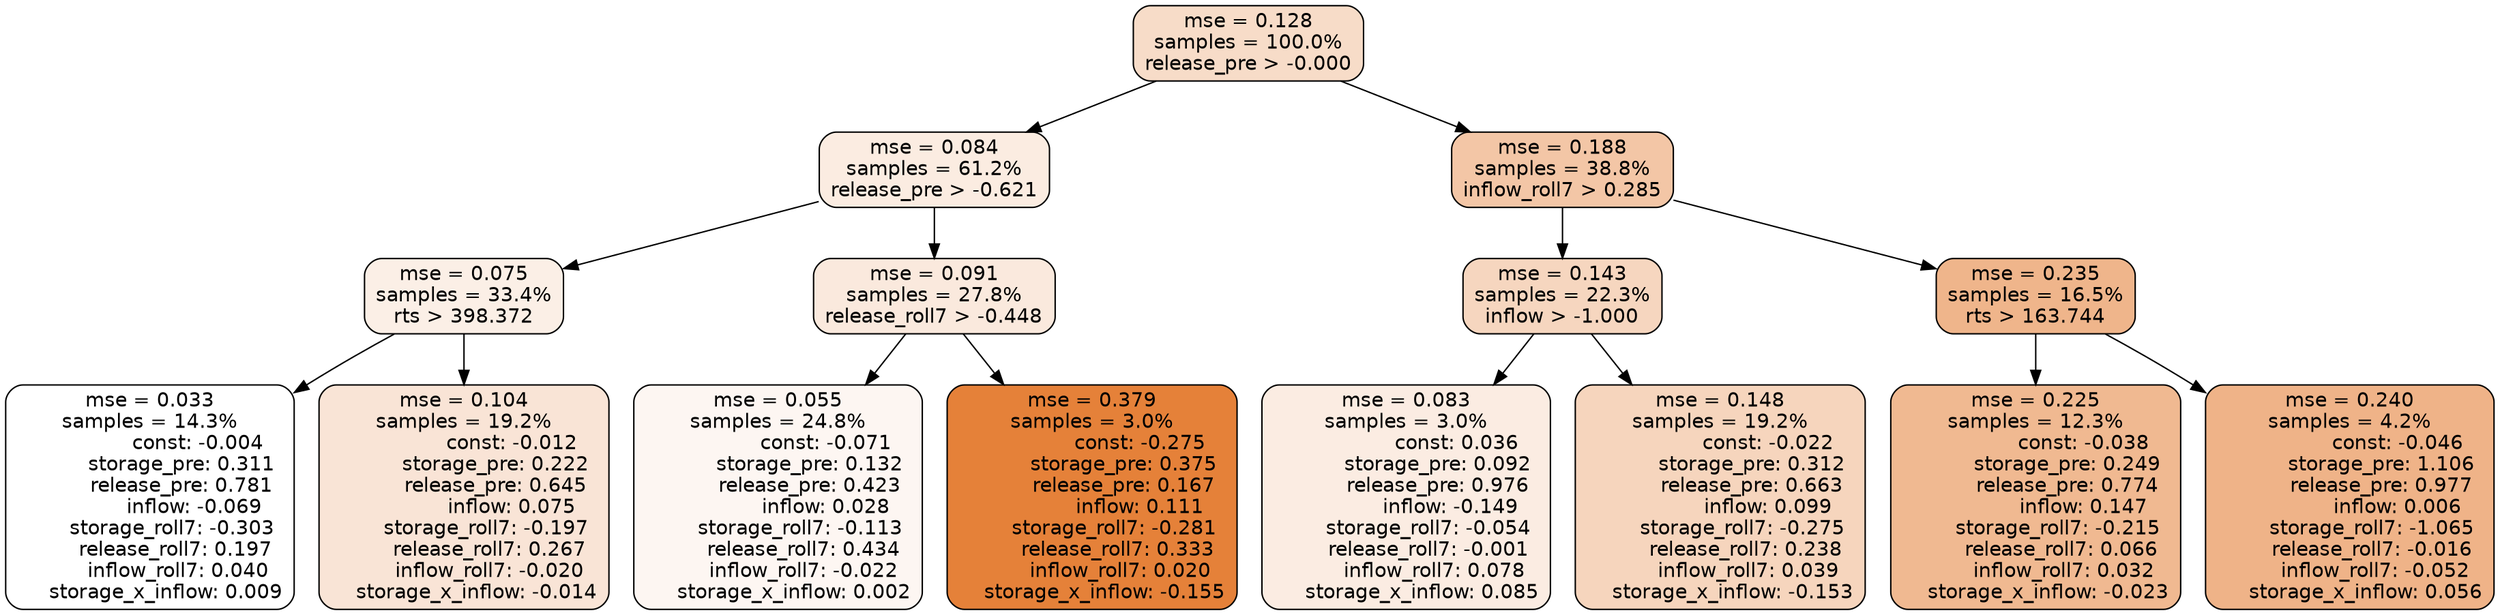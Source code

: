 digraph tree {
node [shape=rectangle, style="filled, rounded", color="black", fontname=helvetica] ;
edge [fontname=helvetica] ;
	"0" [label="mse = 0.128
samples = 100.0%
release_pre > -0.000", fillcolor="#f7dcc8"]
	"1" [label="mse = 0.084
samples = 61.2%
release_pre > -0.621", fillcolor="#fbece1"]
	"8" [label="mse = 0.188
samples = 38.8%
inflow_roll7 > 0.285", fillcolor="#f3c6a6"]
	"5" [label="mse = 0.075
samples = 33.4%
rts > 398.372", fillcolor="#fbefe6"]
	"2" [label="mse = 0.091
samples = 27.8%
release_roll7 > -0.448", fillcolor="#fae9dd"]
	"9" [label="mse = 0.143
samples = 22.3%
inflow > -1.000", fillcolor="#f6d6bf"]
	"12" [label="mse = 0.235
samples = 16.5%
rts > 163.744", fillcolor="#efb58b"]
	"7" [label="mse = 0.033
samples = 14.3%
               const: -0.004
          storage_pre: 0.311
          release_pre: 0.781
              inflow: -0.069
       storage_roll7: -0.303
        release_roll7: 0.197
         inflow_roll7: 0.040
     storage_x_inflow: 0.009", fillcolor="#ffffff"]
	"6" [label="mse = 0.104
samples = 19.2%
               const: -0.012
          storage_pre: 0.222
          release_pre: 0.645
               inflow: 0.075
       storage_roll7: -0.197
        release_roll7: 0.267
        inflow_roll7: -0.020
    storage_x_inflow: -0.014", fillcolor="#f9e4d6"]
	"3" [label="mse = 0.055
samples = 24.8%
               const: -0.071
          storage_pre: 0.132
          release_pre: 0.423
               inflow: 0.028
       storage_roll7: -0.113
        release_roll7: 0.434
        inflow_roll7: -0.022
     storage_x_inflow: 0.002", fillcolor="#fdf6f2"]
	"4" [label="mse = 0.379
samples = 3.0%
               const: -0.275
          storage_pre: 0.375
          release_pre: 0.167
               inflow: 0.111
       storage_roll7: -0.281
        release_roll7: 0.333
         inflow_roll7: 0.020
    storage_x_inflow: -0.155", fillcolor="#e58139"]
	"10" [label="mse = 0.083
samples = 3.0%
                const: 0.036
          storage_pre: 0.092
          release_pre: 0.976
              inflow: -0.149
       storage_roll7: -0.054
       release_roll7: -0.001
         inflow_roll7: 0.078
     storage_x_inflow: 0.085", fillcolor="#fbece2"]
	"11" [label="mse = 0.148
samples = 19.2%
               const: -0.022
          storage_pre: 0.312
          release_pre: 0.663
               inflow: 0.099
       storage_roll7: -0.275
        release_roll7: 0.238
         inflow_roll7: 0.039
    storage_x_inflow: -0.153", fillcolor="#f6d5bd"]
	"13" [label="mse = 0.225
samples = 12.3%
               const: -0.038
          storage_pre: 0.249
          release_pre: 0.774
               inflow: 0.147
       storage_roll7: -0.215
        release_roll7: 0.066
         inflow_roll7: 0.032
    storage_x_inflow: -0.023", fillcolor="#f0b991"]
	"14" [label="mse = 0.240
samples = 4.2%
               const: -0.046
          storage_pre: 1.106
          release_pre: 0.977
               inflow: 0.006
       storage_roll7: -1.065
       release_roll7: -0.016
        inflow_roll7: -0.052
     storage_x_inflow: 0.056", fillcolor="#efb388"]

	"0" -> "1"
	"0" -> "8"
	"1" -> "2"
	"1" -> "5"
	"8" -> "9"
	"8" -> "12"
	"5" -> "6"
	"5" -> "7"
	"2" -> "3"
	"2" -> "4"
	"9" -> "10"
	"9" -> "11"
	"12" -> "13"
	"12" -> "14"
}
